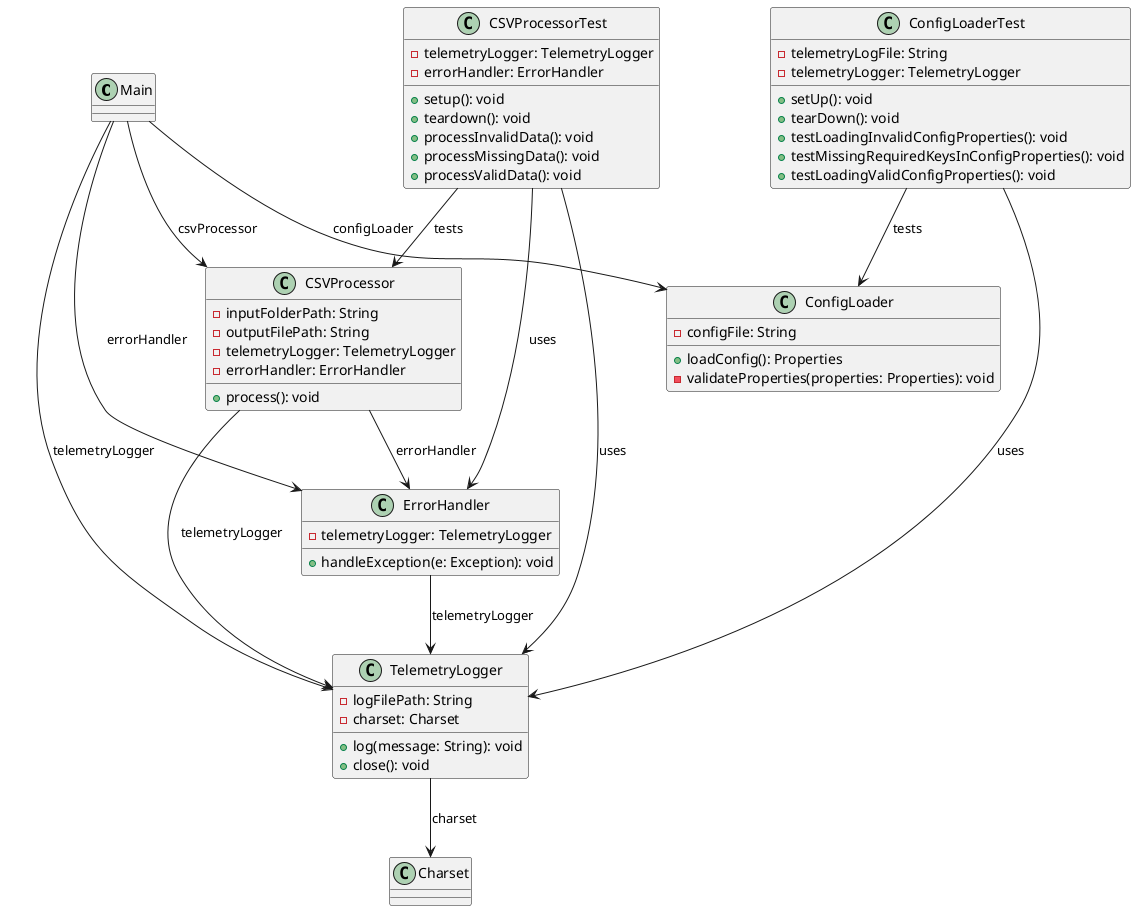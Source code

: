 @startuml

class Main {
}

class TelemetryLogger {
    - logFilePath: String
    - charset: Charset
    + log(message: String): void
    + close(): void
}

class ErrorHandler {
    - telemetryLogger: TelemetryLogger
    + handleException(e: Exception): void
}

class ConfigLoader {
    - configFile: String
    + loadConfig(): Properties
    - validateProperties(properties: Properties): void
}

class CSVProcessor {
    - inputFolderPath: String
    - outputFilePath: String
    - telemetryLogger: TelemetryLogger
    - errorHandler: ErrorHandler
    + process(): void
}

class CSVProcessorTest {
    - telemetryLogger: TelemetryLogger
    - errorHandler: ErrorHandler
    + setup(): void
    + teardown(): void
    + processInvalidData(): void
    + processMissingData(): void
    + processValidData(): void
}

class ConfigLoaderTest {
    - telemetryLogFile: String
    - telemetryLogger: TelemetryLogger
    + setUp(): void
    + tearDown(): void
    + testLoadingInvalidConfigProperties(): void
    + testMissingRequiredKeysInConfigProperties(): void
    + testLoadingValidConfigProperties(): void
}

Main --> TelemetryLogger : "telemetryLogger"
Main --> ErrorHandler : "errorHandler"
Main --> ConfigLoader : "configLoader"
Main --> CSVProcessor : "csvProcessor"

TelemetryLogger --> Charset : "charset"
ErrorHandler --> TelemetryLogger : "telemetryLogger"
CSVProcessor --> TelemetryLogger : "telemetryLogger"
CSVProcessor --> ErrorHandler : "errorHandler"
CSVProcessorTest --> CSVProcessor : "tests"
CSVProcessorTest --> TelemetryLogger : "uses"
CSVProcessorTest --> ErrorHandler : "uses"

ConfigLoaderTest --> ConfigLoader : "tests"
ConfigLoaderTest --> TelemetryLogger : "uses"

@enduml
